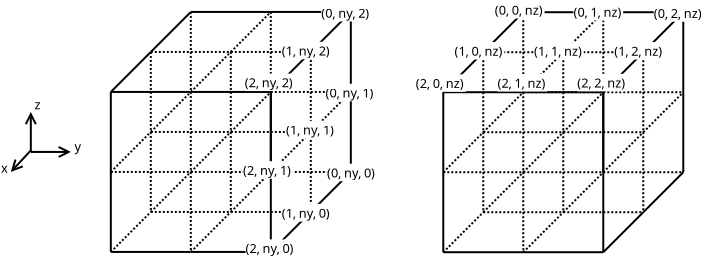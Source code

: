 <?xml version="1.0" encoding="UTF-8"?>
<dia:diagram xmlns:dia="http://www.lysator.liu.se/~alla/dia/">
  <dia:layer name="Sfondo" visible="true" active="true">
    <dia:object type="Standard - Line" version="0" id="O0">
      <dia:attribute name="obj_pos">
        <dia:point val="-15,24"/>
      </dia:attribute>
      <dia:attribute name="obj_bb">
        <dia:rectangle val="-15.05,23.95;-10.95,24.05"/>
      </dia:attribute>
      <dia:attribute name="conn_endpoints">
        <dia:point val="-15,24"/>
        <dia:point val="-11,24"/>
      </dia:attribute>
      <dia:attribute name="numcp">
        <dia:int val="1"/>
      </dia:attribute>
    </dia:object>
    <dia:object type="Standard - Line" version="0" id="O1">
      <dia:attribute name="obj_pos">
        <dia:point val="-15,20"/>
      </dia:attribute>
      <dia:attribute name="obj_bb">
        <dia:rectangle val="-15.05,19.95;-10.95,20.05"/>
      </dia:attribute>
      <dia:attribute name="conn_endpoints">
        <dia:point val="-15,20"/>
        <dia:point val="-11,20"/>
      </dia:attribute>
      <dia:attribute name="numcp">
        <dia:int val="1"/>
      </dia:attribute>
      <dia:attribute name="line_style">
        <dia:enum val="4"/>
      </dia:attribute>
    </dia:object>
    <dia:object type="Standard - Line" version="0" id="O2">
      <dia:attribute name="obj_pos">
        <dia:point val="-11,24"/>
      </dia:attribute>
      <dia:attribute name="obj_bb">
        <dia:rectangle val="-11.071,21.929;-8.929,24.071"/>
      </dia:attribute>
      <dia:attribute name="conn_endpoints">
        <dia:point val="-11,24"/>
        <dia:point val="-9,22"/>
      </dia:attribute>
      <dia:attribute name="numcp">
        <dia:int val="1"/>
      </dia:attribute>
      <dia:attribute name="line_style">
        <dia:enum val="4"/>
      </dia:attribute>
    </dia:object>
    <dia:object type="Standard - Line" version="0" id="O3">
      <dia:attribute name="obj_pos">
        <dia:point val="-11,20"/>
      </dia:attribute>
      <dia:attribute name="obj_bb">
        <dia:rectangle val="-11.071,17.929;-8.929,20.071"/>
      </dia:attribute>
      <dia:attribute name="conn_endpoints">
        <dia:point val="-11,20"/>
        <dia:point val="-9,18"/>
      </dia:attribute>
      <dia:attribute name="numcp">
        <dia:int val="1"/>
      </dia:attribute>
      <dia:attribute name="line_style">
        <dia:enum val="4"/>
      </dia:attribute>
    </dia:object>
    <dia:object type="Standard - Line" version="0" id="O4">
      <dia:attribute name="obj_pos">
        <dia:point val="-15,20"/>
      </dia:attribute>
      <dia:attribute name="obj_bb">
        <dia:rectangle val="-15.05,19.95;-14.95,24.05"/>
      </dia:attribute>
      <dia:attribute name="conn_endpoints">
        <dia:point val="-15,20"/>
        <dia:point val="-15,24"/>
      </dia:attribute>
      <dia:attribute name="numcp">
        <dia:int val="1"/>
      </dia:attribute>
    </dia:object>
    <dia:object type="Standard - Line" version="0" id="O5">
      <dia:attribute name="obj_pos">
        <dia:point val="-9,18"/>
      </dia:attribute>
      <dia:attribute name="obj_bb">
        <dia:rectangle val="-9.05,17.95;-8.95,22.05"/>
      </dia:attribute>
      <dia:attribute name="conn_endpoints">
        <dia:point val="-9,18"/>
        <dia:point val="-9,22"/>
      </dia:attribute>
      <dia:attribute name="numcp">
        <dia:int val="1"/>
      </dia:attribute>
      <dia:attribute name="line_style">
        <dia:enum val="4"/>
      </dia:attribute>
    </dia:object>
    <dia:object type="Standard - Line" version="0" id="O6">
      <dia:attribute name="obj_pos">
        <dia:point val="-15,20"/>
      </dia:attribute>
      <dia:attribute name="obj_bb">
        <dia:rectangle val="-15.071,17.929;-12.929,20.071"/>
      </dia:attribute>
      <dia:attribute name="conn_endpoints">
        <dia:point val="-15,20"/>
        <dia:point val="-13,18"/>
      </dia:attribute>
      <dia:attribute name="numcp">
        <dia:int val="1"/>
      </dia:attribute>
      <dia:attribute name="line_style">
        <dia:enum val="4"/>
      </dia:attribute>
    </dia:object>
    <dia:object type="Standard - Line" version="0" id="O7">
      <dia:attribute name="obj_pos">
        <dia:point val="-13,18"/>
      </dia:attribute>
      <dia:attribute name="obj_bb">
        <dia:rectangle val="-13.05,17.95;-8.95,18.05"/>
      </dia:attribute>
      <dia:attribute name="conn_endpoints">
        <dia:point val="-13,18"/>
        <dia:point val="-9,18"/>
      </dia:attribute>
      <dia:attribute name="numcp">
        <dia:int val="1"/>
      </dia:attribute>
      <dia:attribute name="line_style">
        <dia:enum val="4"/>
      </dia:attribute>
    </dia:object>
    <dia:object type="Standard - Line" version="0" id="O8">
      <dia:attribute name="obj_pos">
        <dia:point val="-11,20"/>
      </dia:attribute>
      <dia:attribute name="obj_bb">
        <dia:rectangle val="-11.05,19.95;-10.95,24.05"/>
      </dia:attribute>
      <dia:attribute name="conn_endpoints">
        <dia:point val="-11,20"/>
        <dia:point val="-11,24"/>
      </dia:attribute>
      <dia:attribute name="numcp">
        <dia:int val="1"/>
      </dia:attribute>
      <dia:attribute name="line_style">
        <dia:enum val="4"/>
      </dia:attribute>
    </dia:object>
    <dia:object type="Standard - Line" version="0" id="O9">
      <dia:attribute name="obj_pos">
        <dia:point val="-15,16"/>
      </dia:attribute>
      <dia:attribute name="obj_bb">
        <dia:rectangle val="-15.05,15.95;-10.95,16.05"/>
      </dia:attribute>
      <dia:attribute name="conn_endpoints">
        <dia:point val="-15,16"/>
        <dia:point val="-11,16"/>
      </dia:attribute>
      <dia:attribute name="numcp">
        <dia:int val="1"/>
      </dia:attribute>
    </dia:object>
    <dia:object type="Standard - Line" version="0" id="O10">
      <dia:attribute name="obj_pos">
        <dia:point val="-11,16"/>
      </dia:attribute>
      <dia:attribute name="obj_bb">
        <dia:rectangle val="-11.071,13.929;-8.929,16.071"/>
      </dia:attribute>
      <dia:attribute name="conn_endpoints">
        <dia:point val="-11,16"/>
        <dia:point val="-9,14"/>
      </dia:attribute>
      <dia:attribute name="numcp">
        <dia:int val="1"/>
      </dia:attribute>
      <dia:attribute name="line_style">
        <dia:enum val="4"/>
      </dia:attribute>
    </dia:object>
    <dia:object type="Standard - Line" version="0" id="O11">
      <dia:attribute name="obj_pos">
        <dia:point val="-15,16"/>
      </dia:attribute>
      <dia:attribute name="obj_bb">
        <dia:rectangle val="-15.05,15.95;-14.95,20.05"/>
      </dia:attribute>
      <dia:attribute name="conn_endpoints">
        <dia:point val="-15,16"/>
        <dia:point val="-15,20"/>
      </dia:attribute>
      <dia:attribute name="numcp">
        <dia:int val="1"/>
      </dia:attribute>
    </dia:object>
    <dia:object type="Standard - Line" version="0" id="O12">
      <dia:attribute name="obj_pos">
        <dia:point val="-9,14"/>
      </dia:attribute>
      <dia:attribute name="obj_bb">
        <dia:rectangle val="-9.05,13.95;-8.95,18.05"/>
      </dia:attribute>
      <dia:attribute name="conn_endpoints">
        <dia:point val="-9,14"/>
        <dia:point val="-9,18"/>
      </dia:attribute>
      <dia:attribute name="numcp">
        <dia:int val="1"/>
      </dia:attribute>
      <dia:attribute name="line_style">
        <dia:enum val="4"/>
      </dia:attribute>
    </dia:object>
    <dia:object type="Standard - Line" version="0" id="O13">
      <dia:attribute name="obj_pos">
        <dia:point val="-15,16"/>
      </dia:attribute>
      <dia:attribute name="obj_bb">
        <dia:rectangle val="-15.071,13.929;-12.929,16.071"/>
      </dia:attribute>
      <dia:attribute name="conn_endpoints">
        <dia:point val="-15,16"/>
        <dia:point val="-13,14"/>
      </dia:attribute>
      <dia:attribute name="numcp">
        <dia:int val="1"/>
      </dia:attribute>
    </dia:object>
    <dia:object type="Standard - Line" version="0" id="O14">
      <dia:attribute name="obj_pos">
        <dia:point val="-13,14"/>
      </dia:attribute>
      <dia:attribute name="obj_bb">
        <dia:rectangle val="-13.05,13.95;-8.95,14.05"/>
      </dia:attribute>
      <dia:attribute name="conn_endpoints">
        <dia:point val="-13,14"/>
        <dia:point val="-9,14"/>
      </dia:attribute>
      <dia:attribute name="numcp">
        <dia:int val="1"/>
      </dia:attribute>
      <dia:attribute name="line_style">
        <dia:enum val="4"/>
      </dia:attribute>
    </dia:object>
    <dia:object type="Standard - Line" version="0" id="O15">
      <dia:attribute name="obj_pos">
        <dia:point val="-11,16"/>
      </dia:attribute>
      <dia:attribute name="obj_bb">
        <dia:rectangle val="-11.05,15.95;-10.95,20.05"/>
      </dia:attribute>
      <dia:attribute name="conn_endpoints">
        <dia:point val="-11,16"/>
        <dia:point val="-11,20"/>
      </dia:attribute>
      <dia:attribute name="numcp">
        <dia:int val="1"/>
      </dia:attribute>
      <dia:attribute name="line_style">
        <dia:enum val="4"/>
      </dia:attribute>
    </dia:object>
    <dia:object type="Standard - Line" version="0" id="O16">
      <dia:attribute name="obj_pos">
        <dia:point val="-11,20"/>
      </dia:attribute>
      <dia:attribute name="obj_bb">
        <dia:rectangle val="-11.05,19.95;-6.95,20.05"/>
      </dia:attribute>
      <dia:attribute name="conn_endpoints">
        <dia:point val="-11,20"/>
        <dia:point val="-7,20"/>
      </dia:attribute>
      <dia:attribute name="numcp">
        <dia:int val="1"/>
      </dia:attribute>
      <dia:attribute name="line_style">
        <dia:enum val="4"/>
      </dia:attribute>
    </dia:object>
    <dia:object type="Standard - Line" version="0" id="O17">
      <dia:attribute name="obj_pos">
        <dia:point val="-11,16"/>
      </dia:attribute>
      <dia:attribute name="obj_bb">
        <dia:rectangle val="-11.05,15.95;-6.95,16.05"/>
      </dia:attribute>
      <dia:attribute name="conn_endpoints">
        <dia:point val="-11,16"/>
        <dia:point val="-7,16"/>
      </dia:attribute>
      <dia:attribute name="numcp">
        <dia:int val="1"/>
      </dia:attribute>
    </dia:object>
    <dia:object type="Standard - Line" version="0" id="O18">
      <dia:attribute name="obj_pos">
        <dia:point val="-7,20"/>
      </dia:attribute>
      <dia:attribute name="obj_bb">
        <dia:rectangle val="-7.071,17.929;-4.929,20.071"/>
      </dia:attribute>
      <dia:attribute name="conn_endpoints">
        <dia:point val="-7,20"/>
        <dia:point val="-5,18"/>
      </dia:attribute>
      <dia:attribute name="numcp">
        <dia:int val="1"/>
      </dia:attribute>
      <dia:attribute name="line_style">
        <dia:enum val="4"/>
      </dia:attribute>
    </dia:object>
    <dia:object type="Standard - Line" version="0" id="O19">
      <dia:attribute name="obj_pos">
        <dia:point val="-7,16"/>
      </dia:attribute>
      <dia:attribute name="obj_bb">
        <dia:rectangle val="-7.071,13.929;-4.929,16.071"/>
      </dia:attribute>
      <dia:attribute name="conn_endpoints">
        <dia:point val="-7,16"/>
        <dia:point val="-5,14"/>
      </dia:attribute>
      <dia:attribute name="numcp">
        <dia:int val="1"/>
      </dia:attribute>
    </dia:object>
    <dia:object type="Standard - Line" version="0" id="O20">
      <dia:attribute name="obj_pos">
        <dia:point val="-5,14"/>
      </dia:attribute>
      <dia:attribute name="obj_bb">
        <dia:rectangle val="-5.05,13.95;-4.95,18.05"/>
      </dia:attribute>
      <dia:attribute name="conn_endpoints">
        <dia:point val="-5,14"/>
        <dia:point val="-5,18"/>
      </dia:attribute>
      <dia:attribute name="numcp">
        <dia:int val="1"/>
      </dia:attribute>
      <dia:attribute name="line_style">
        <dia:enum val="4"/>
      </dia:attribute>
    </dia:object>
    <dia:object type="Standard - Line" version="0" id="O21">
      <dia:attribute name="obj_pos">
        <dia:point val="-9,14"/>
      </dia:attribute>
      <dia:attribute name="obj_bb">
        <dia:rectangle val="-9.05,13.95;-4.95,14.05"/>
      </dia:attribute>
      <dia:attribute name="conn_endpoints">
        <dia:point val="-9,14"/>
        <dia:point val="-5,14"/>
      </dia:attribute>
      <dia:attribute name="numcp">
        <dia:int val="1"/>
      </dia:attribute>
      <dia:attribute name="line_style">
        <dia:enum val="4"/>
      </dia:attribute>
    </dia:object>
    <dia:object type="Standard - Line" version="0" id="O22">
      <dia:attribute name="obj_pos">
        <dia:point val="-7,16"/>
      </dia:attribute>
      <dia:attribute name="obj_bb">
        <dia:rectangle val="-7.05,15.95;-6.95,20.05"/>
      </dia:attribute>
      <dia:attribute name="conn_endpoints">
        <dia:point val="-7,16"/>
        <dia:point val="-7,20"/>
      </dia:attribute>
      <dia:attribute name="numcp">
        <dia:int val="1"/>
      </dia:attribute>
    </dia:object>
    <dia:object type="Standard - Line" version="0" id="O23">
      <dia:attribute name="obj_pos">
        <dia:point val="-11,24"/>
      </dia:attribute>
      <dia:attribute name="obj_bb">
        <dia:rectangle val="-11.05,23.95;-6.95,24.05"/>
      </dia:attribute>
      <dia:attribute name="conn_endpoints">
        <dia:point val="-11,24"/>
        <dia:point val="-7,24"/>
      </dia:attribute>
      <dia:attribute name="numcp">
        <dia:int val="1"/>
      </dia:attribute>
    </dia:object>
    <dia:object type="Standard - Line" version="0" id="O24">
      <dia:attribute name="obj_pos">
        <dia:point val="-7,24"/>
      </dia:attribute>
      <dia:attribute name="obj_bb">
        <dia:rectangle val="-7.071,21.929;-4.929,24.071"/>
      </dia:attribute>
      <dia:attribute name="conn_endpoints">
        <dia:point val="-7,24"/>
        <dia:point val="-5,22"/>
      </dia:attribute>
      <dia:attribute name="numcp">
        <dia:int val="1"/>
      </dia:attribute>
    </dia:object>
    <dia:object type="Standard - Line" version="0" id="O25">
      <dia:attribute name="obj_pos">
        <dia:point val="-5,18"/>
      </dia:attribute>
      <dia:attribute name="obj_bb">
        <dia:rectangle val="-5.05,17.95;-4.95,22.05"/>
      </dia:attribute>
      <dia:attribute name="conn_endpoints">
        <dia:point val="-5,18"/>
        <dia:point val="-5,22"/>
      </dia:attribute>
      <dia:attribute name="numcp">
        <dia:int val="1"/>
      </dia:attribute>
      <dia:attribute name="line_style">
        <dia:enum val="4"/>
      </dia:attribute>
    </dia:object>
    <dia:object type="Standard - Line" version="0" id="O26">
      <dia:attribute name="obj_pos">
        <dia:point val="-9,18"/>
      </dia:attribute>
      <dia:attribute name="obj_bb">
        <dia:rectangle val="-9.05,17.95;-4.95,18.05"/>
      </dia:attribute>
      <dia:attribute name="conn_endpoints">
        <dia:point val="-9,18"/>
        <dia:point val="-5,18"/>
      </dia:attribute>
      <dia:attribute name="numcp">
        <dia:int val="1"/>
      </dia:attribute>
      <dia:attribute name="line_style">
        <dia:enum val="4"/>
      </dia:attribute>
    </dia:object>
    <dia:object type="Standard - Line" version="0" id="O27">
      <dia:attribute name="obj_pos">
        <dia:point val="-7,20"/>
      </dia:attribute>
      <dia:attribute name="obj_bb">
        <dia:rectangle val="-7.05,19.95;-6.95,24.05"/>
      </dia:attribute>
      <dia:attribute name="conn_endpoints">
        <dia:point val="-7,20"/>
        <dia:point val="-7,24"/>
      </dia:attribute>
      <dia:attribute name="numcp">
        <dia:int val="1"/>
      </dia:attribute>
    </dia:object>
    <dia:object type="Standard - Line" version="0" id="O28">
      <dia:attribute name="obj_pos">
        <dia:point val="-15,24"/>
      </dia:attribute>
      <dia:attribute name="obj_bb">
        <dia:rectangle val="-15.071,21.929;-12.929,24.071"/>
      </dia:attribute>
      <dia:attribute name="conn_endpoints">
        <dia:point val="-15,24"/>
        <dia:point val="-13,22"/>
      </dia:attribute>
      <dia:attribute name="numcp">
        <dia:int val="1"/>
      </dia:attribute>
      <dia:attribute name="line_style">
        <dia:enum val="4"/>
      </dia:attribute>
    </dia:object>
    <dia:object type="Standard - Line" version="0" id="O29">
      <dia:attribute name="obj_pos">
        <dia:point val="-13,22"/>
      </dia:attribute>
      <dia:attribute name="obj_bb">
        <dia:rectangle val="-13.05,21.95;-8.95,22.05"/>
      </dia:attribute>
      <dia:attribute name="conn_endpoints">
        <dia:point val="-13,22"/>
        <dia:point val="-9,22"/>
      </dia:attribute>
      <dia:attribute name="numcp">
        <dia:int val="1"/>
      </dia:attribute>
      <dia:attribute name="line_style">
        <dia:enum val="4"/>
      </dia:attribute>
    </dia:object>
    <dia:object type="Standard - Line" version="0" id="O30">
      <dia:attribute name="obj_pos">
        <dia:point val="-9,22"/>
      </dia:attribute>
      <dia:attribute name="obj_bb">
        <dia:rectangle val="-9.05,21.95;-4.95,22.05"/>
      </dia:attribute>
      <dia:attribute name="conn_endpoints">
        <dia:point val="-9,22"/>
        <dia:point val="-5,22"/>
      </dia:attribute>
      <dia:attribute name="numcp">
        <dia:int val="1"/>
      </dia:attribute>
      <dia:attribute name="line_style">
        <dia:enum val="4"/>
      </dia:attribute>
    </dia:object>
    <dia:object type="Standard - Line" version="0" id="O31">
      <dia:attribute name="obj_pos">
        <dia:point val="-9,22"/>
      </dia:attribute>
      <dia:attribute name="obj_bb">
        <dia:rectangle val="-9.071,19.929;-6.929,22.071"/>
      </dia:attribute>
      <dia:attribute name="conn_endpoints">
        <dia:point val="-9,22"/>
        <dia:point val="-7,20"/>
      </dia:attribute>
      <dia:attribute name="numcp">
        <dia:int val="1"/>
      </dia:attribute>
      <dia:attribute name="line_style">
        <dia:enum val="4"/>
      </dia:attribute>
    </dia:object>
    <dia:object type="Standard - Line" version="0" id="O32">
      <dia:attribute name="obj_pos">
        <dia:point val="-9,18"/>
      </dia:attribute>
      <dia:attribute name="obj_bb">
        <dia:rectangle val="-9.071,15.929;-6.929,18.071"/>
      </dia:attribute>
      <dia:attribute name="conn_endpoints">
        <dia:point val="-9,18"/>
        <dia:point val="-7,16"/>
      </dia:attribute>
      <dia:attribute name="numcp">
        <dia:int val="1"/>
      </dia:attribute>
      <dia:attribute name="line_style">
        <dia:enum val="4"/>
      </dia:attribute>
    </dia:object>
    <dia:object type="Standard - Line" version="0" id="O33">
      <dia:attribute name="obj_pos">
        <dia:point val="-13,18"/>
      </dia:attribute>
      <dia:attribute name="obj_bb">
        <dia:rectangle val="-13.05,17.95;-12.95,22.05"/>
      </dia:attribute>
      <dia:attribute name="conn_endpoints">
        <dia:point val="-13,18"/>
        <dia:point val="-13,22"/>
      </dia:attribute>
      <dia:attribute name="numcp">
        <dia:int val="1"/>
      </dia:attribute>
      <dia:attribute name="line_style">
        <dia:enum val="4"/>
      </dia:attribute>
    </dia:object>
    <dia:object type="Standard - Line" version="0" id="O34">
      <dia:attribute name="obj_pos">
        <dia:point val="-7,16"/>
      </dia:attribute>
      <dia:attribute name="obj_bb">
        <dia:rectangle val="-7.05,15.95;-6.95,20.05"/>
      </dia:attribute>
      <dia:attribute name="conn_endpoints">
        <dia:point val="-7,16"/>
        <dia:point val="-7,20"/>
      </dia:attribute>
      <dia:attribute name="numcp">
        <dia:int val="1"/>
      </dia:attribute>
    </dia:object>
    <dia:object type="Standard - Line" version="0" id="O35">
      <dia:attribute name="obj_pos">
        <dia:point val="-13,18"/>
      </dia:attribute>
      <dia:attribute name="obj_bb">
        <dia:rectangle val="-13.071,15.929;-10.929,18.071"/>
      </dia:attribute>
      <dia:attribute name="conn_endpoints">
        <dia:point val="-13,18"/>
        <dia:point val="-11,16"/>
      </dia:attribute>
      <dia:attribute name="numcp">
        <dia:int val="1"/>
      </dia:attribute>
      <dia:attribute name="line_style">
        <dia:enum val="4"/>
      </dia:attribute>
    </dia:object>
    <dia:object type="Standard - Line" version="0" id="O36">
      <dia:attribute name="obj_pos">
        <dia:point val="-11,16"/>
      </dia:attribute>
      <dia:attribute name="obj_bb">
        <dia:rectangle val="-11.05,15.95;-6.95,16.05"/>
      </dia:attribute>
      <dia:attribute name="conn_endpoints">
        <dia:point val="-11,16"/>
        <dia:point val="-7,16"/>
      </dia:attribute>
      <dia:attribute name="numcp">
        <dia:int val="1"/>
      </dia:attribute>
      <dia:attribute name="line_style">
        <dia:enum val="4"/>
      </dia:attribute>
    </dia:object>
    <dia:object type="Standard - Line" version="0" id="O37">
      <dia:attribute name="obj_pos">
        <dia:point val="-9,14"/>
      </dia:attribute>
      <dia:attribute name="obj_bb">
        <dia:rectangle val="-9.071,11.929;-6.929,14.071"/>
      </dia:attribute>
      <dia:attribute name="conn_endpoints">
        <dia:point val="-9,14"/>
        <dia:point val="-7,12"/>
      </dia:attribute>
      <dia:attribute name="numcp">
        <dia:int val="1"/>
      </dia:attribute>
      <dia:attribute name="line_style">
        <dia:enum val="4"/>
      </dia:attribute>
    </dia:object>
    <dia:object type="Standard - Line" version="0" id="O38">
      <dia:attribute name="obj_pos">
        <dia:point val="-13,14"/>
      </dia:attribute>
      <dia:attribute name="obj_bb">
        <dia:rectangle val="-13.05,13.95;-12.95,18.05"/>
      </dia:attribute>
      <dia:attribute name="conn_endpoints">
        <dia:point val="-13,14"/>
        <dia:point val="-13,18"/>
      </dia:attribute>
      <dia:attribute name="numcp">
        <dia:int val="1"/>
      </dia:attribute>
      <dia:attribute name="line_style">
        <dia:enum val="4"/>
      </dia:attribute>
    </dia:object>
    <dia:object type="Standard - Line" version="0" id="O39">
      <dia:attribute name="obj_pos">
        <dia:point val="-7,12"/>
      </dia:attribute>
      <dia:attribute name="obj_bb">
        <dia:rectangle val="-7.05,11.95;-6.95,16.05"/>
      </dia:attribute>
      <dia:attribute name="conn_endpoints">
        <dia:point val="-7,12"/>
        <dia:point val="-7,16"/>
      </dia:attribute>
      <dia:attribute name="numcp">
        <dia:int val="1"/>
      </dia:attribute>
      <dia:attribute name="line_style">
        <dia:enum val="4"/>
      </dia:attribute>
    </dia:object>
    <dia:object type="Standard - Line" version="0" id="O40">
      <dia:attribute name="obj_pos">
        <dia:point val="-13,14"/>
      </dia:attribute>
      <dia:attribute name="obj_bb">
        <dia:rectangle val="-13.071,11.929;-10.929,14.071"/>
      </dia:attribute>
      <dia:attribute name="conn_endpoints">
        <dia:point val="-13,14"/>
        <dia:point val="-11,12"/>
      </dia:attribute>
      <dia:attribute name="numcp">
        <dia:int val="1"/>
      </dia:attribute>
    </dia:object>
    <dia:object type="Standard - Line" version="0" id="O41">
      <dia:attribute name="obj_pos">
        <dia:point val="-11,12"/>
      </dia:attribute>
      <dia:attribute name="obj_bb">
        <dia:rectangle val="-11.05,11.95;-6.95,12.05"/>
      </dia:attribute>
      <dia:attribute name="conn_endpoints">
        <dia:point val="-11,12"/>
        <dia:point val="-7,12"/>
      </dia:attribute>
      <dia:attribute name="numcp">
        <dia:int val="1"/>
      </dia:attribute>
    </dia:object>
    <dia:object type="Standard - Line" version="0" id="O42">
      <dia:attribute name="obj_pos">
        <dia:point val="-5,18"/>
      </dia:attribute>
      <dia:attribute name="obj_bb">
        <dia:rectangle val="-5.071,15.929;-2.929,18.071"/>
      </dia:attribute>
      <dia:attribute name="conn_endpoints">
        <dia:point val="-5,18"/>
        <dia:point val="-3,16"/>
      </dia:attribute>
      <dia:attribute name="numcp">
        <dia:int val="1"/>
      </dia:attribute>
      <dia:attribute name="line_style">
        <dia:enum val="4"/>
      </dia:attribute>
    </dia:object>
    <dia:object type="Standard - Line" version="0" id="O43">
      <dia:attribute name="obj_pos">
        <dia:point val="-5,14"/>
      </dia:attribute>
      <dia:attribute name="obj_bb">
        <dia:rectangle val="-5.071,11.929;-2.929,14.071"/>
      </dia:attribute>
      <dia:attribute name="conn_endpoints">
        <dia:point val="-5,14"/>
        <dia:point val="-3,12"/>
      </dia:attribute>
      <dia:attribute name="numcp">
        <dia:int val="1"/>
      </dia:attribute>
    </dia:object>
    <dia:object type="Standard - Line" version="0" id="O44">
      <dia:attribute name="obj_pos">
        <dia:point val="-3,12"/>
      </dia:attribute>
      <dia:attribute name="obj_bb">
        <dia:rectangle val="-3.05,11.95;-2.95,16.05"/>
      </dia:attribute>
      <dia:attribute name="conn_endpoints">
        <dia:point val="-3,12"/>
        <dia:point val="-3,16"/>
      </dia:attribute>
      <dia:attribute name="numcp">
        <dia:int val="1"/>
      </dia:attribute>
    </dia:object>
    <dia:object type="Standard - Line" version="0" id="O45">
      <dia:attribute name="obj_pos">
        <dia:point val="-7,12"/>
      </dia:attribute>
      <dia:attribute name="obj_bb">
        <dia:rectangle val="-7.05,11.95;-2.95,12.05"/>
      </dia:attribute>
      <dia:attribute name="conn_endpoints">
        <dia:point val="-7,12"/>
        <dia:point val="-3,12"/>
      </dia:attribute>
      <dia:attribute name="numcp">
        <dia:int val="1"/>
      </dia:attribute>
    </dia:object>
    <dia:object type="Standard - Line" version="0" id="O46">
      <dia:attribute name="obj_pos">
        <dia:point val="-5,22"/>
      </dia:attribute>
      <dia:attribute name="obj_bb">
        <dia:rectangle val="-5.071,19.929;-2.929,22.071"/>
      </dia:attribute>
      <dia:attribute name="conn_endpoints">
        <dia:point val="-5,22"/>
        <dia:point val="-3,20"/>
      </dia:attribute>
      <dia:attribute name="numcp">
        <dia:int val="1"/>
      </dia:attribute>
    </dia:object>
    <dia:object type="Standard - Line" version="0" id="O47">
      <dia:attribute name="obj_pos">
        <dia:point val="-3,16"/>
      </dia:attribute>
      <dia:attribute name="obj_bb">
        <dia:rectangle val="-3.05,15.95;-2.95,20.05"/>
      </dia:attribute>
      <dia:attribute name="conn_endpoints">
        <dia:point val="-3,16"/>
        <dia:point val="-3,20"/>
      </dia:attribute>
      <dia:attribute name="numcp">
        <dia:int val="1"/>
      </dia:attribute>
    </dia:object>
    <dia:object type="Standard - Line" version="0" id="O48">
      <dia:attribute name="obj_pos">
        <dia:point val="-7,16"/>
      </dia:attribute>
      <dia:attribute name="obj_bb">
        <dia:rectangle val="-7.05,15.95;-2.95,16.05"/>
      </dia:attribute>
      <dia:attribute name="conn_endpoints">
        <dia:point val="-7,16"/>
        <dia:point val="-3,16"/>
      </dia:attribute>
      <dia:attribute name="numcp">
        <dia:int val="1"/>
      </dia:attribute>
      <dia:attribute name="line_style">
        <dia:enum val="4"/>
      </dia:attribute>
    </dia:object>
    <dia:object type="Standard - Line" version="0" id="O49">
      <dia:attribute name="obj_pos">
        <dia:point val="-13,22"/>
      </dia:attribute>
      <dia:attribute name="obj_bb">
        <dia:rectangle val="-13.071,19.929;-10.929,22.071"/>
      </dia:attribute>
      <dia:attribute name="conn_endpoints">
        <dia:point val="-13,22"/>
        <dia:point val="-11,20"/>
      </dia:attribute>
      <dia:attribute name="numcp">
        <dia:int val="1"/>
      </dia:attribute>
      <dia:attribute name="line_style">
        <dia:enum val="4"/>
      </dia:attribute>
    </dia:object>
    <dia:object type="Standard - Line" version="0" id="O50">
      <dia:attribute name="obj_pos">
        <dia:point val="-7,20"/>
      </dia:attribute>
      <dia:attribute name="obj_bb">
        <dia:rectangle val="-7.05,19.95;-2.95,20.05"/>
      </dia:attribute>
      <dia:attribute name="conn_endpoints">
        <dia:point val="-7,20"/>
        <dia:point val="-3,20"/>
      </dia:attribute>
      <dia:attribute name="numcp">
        <dia:int val="1"/>
      </dia:attribute>
      <dia:attribute name="line_style">
        <dia:enum val="4"/>
      </dia:attribute>
    </dia:object>
    <dia:object type="Standard - Line" version="0" id="O51">
      <dia:attribute name="obj_pos">
        <dia:point val="-11,12"/>
      </dia:attribute>
      <dia:attribute name="obj_bb">
        <dia:rectangle val="-11.05,11.95;-10.95,16.05"/>
      </dia:attribute>
      <dia:attribute name="conn_endpoints">
        <dia:point val="-11,12"/>
        <dia:point val="-11,16"/>
      </dia:attribute>
      <dia:attribute name="numcp">
        <dia:int val="1"/>
      </dia:attribute>
      <dia:attribute name="line_style">
        <dia:enum val="4"/>
      </dia:attribute>
    </dia:object>
    <dia:object type="Standard - Text" version="1" id="O52">
      <dia:attribute name="obj_pos">
        <dia:point val="-8.298,15.766"/>
      </dia:attribute>
      <dia:attribute name="obj_bb">
        <dia:rectangle val="-8.298,15.152;-5.369,15.956"/>
      </dia:attribute>
      <dia:attribute name="text">
        <dia:composite type="text">
          <dia:attribute name="string">
            <dia:string>#(2, ny, 2)#</dia:string>
          </dia:attribute>
          <dia:attribute name="font">
            <dia:font family="sans" style="0" name="Helvetica"/>
          </dia:attribute>
          <dia:attribute name="height">
            <dia:real val="0.8"/>
          </dia:attribute>
          <dia:attribute name="pos">
            <dia:point val="-8.298,15.766"/>
          </dia:attribute>
          <dia:attribute name="color">
            <dia:color val="#000000"/>
          </dia:attribute>
          <dia:attribute name="alignment">
            <dia:enum val="0"/>
          </dia:attribute>
        </dia:composite>
      </dia:attribute>
      <dia:attribute name="valign">
        <dia:enum val="3"/>
      </dia:attribute>
      <dia:attribute name="fill_color">
        <dia:color val="#ffffff"/>
      </dia:attribute>
      <dia:attribute name="show_background">
        <dia:boolean val="true"/>
      </dia:attribute>
    </dia:object>
    <dia:object type="Standard - Text" version="1" id="O53">
      <dia:attribute name="obj_pos">
        <dia:point val="-6.456,14.177"/>
      </dia:attribute>
      <dia:attribute name="obj_bb">
        <dia:rectangle val="-6.456,13.563;-3.528,14.367"/>
      </dia:attribute>
      <dia:attribute name="text">
        <dia:composite type="text">
          <dia:attribute name="string">
            <dia:string>#(1, ny, 2)#</dia:string>
          </dia:attribute>
          <dia:attribute name="font">
            <dia:font family="sans" style="0" name="Helvetica"/>
          </dia:attribute>
          <dia:attribute name="height">
            <dia:real val="0.8"/>
          </dia:attribute>
          <dia:attribute name="pos">
            <dia:point val="-6.456,14.177"/>
          </dia:attribute>
          <dia:attribute name="color">
            <dia:color val="#000000"/>
          </dia:attribute>
          <dia:attribute name="alignment">
            <dia:enum val="0"/>
          </dia:attribute>
        </dia:composite>
      </dia:attribute>
      <dia:attribute name="valign">
        <dia:enum val="3"/>
      </dia:attribute>
      <dia:attribute name="fill_color">
        <dia:color val="#ffffff"/>
      </dia:attribute>
      <dia:attribute name="show_background">
        <dia:boolean val="true"/>
      </dia:attribute>
    </dia:object>
    <dia:object type="Standard - Text" version="1" id="O54">
      <dia:attribute name="obj_pos">
        <dia:point val="-4.48,12.285"/>
      </dia:attribute>
      <dia:attribute name="obj_bb">
        <dia:rectangle val="-4.48,11.671;-1.552,12.475"/>
      </dia:attribute>
      <dia:attribute name="text">
        <dia:composite type="text">
          <dia:attribute name="string">
            <dia:string>#(0, ny, 2)#</dia:string>
          </dia:attribute>
          <dia:attribute name="font">
            <dia:font family="sans" style="0" name="Helvetica"/>
          </dia:attribute>
          <dia:attribute name="height">
            <dia:real val="0.8"/>
          </dia:attribute>
          <dia:attribute name="pos">
            <dia:point val="-4.48,12.285"/>
          </dia:attribute>
          <dia:attribute name="color">
            <dia:color val="#000000"/>
          </dia:attribute>
          <dia:attribute name="alignment">
            <dia:enum val="0"/>
          </dia:attribute>
        </dia:composite>
      </dia:attribute>
      <dia:attribute name="valign">
        <dia:enum val="3"/>
      </dia:attribute>
      <dia:attribute name="fill_color">
        <dia:color val="#ffffff"/>
      </dia:attribute>
      <dia:attribute name="show_background">
        <dia:boolean val="true"/>
      </dia:attribute>
    </dia:object>
    <dia:object type="Standard - Text" version="1" id="O55">
      <dia:attribute name="obj_pos">
        <dia:point val="-8.39,20.147"/>
      </dia:attribute>
      <dia:attribute name="obj_bb">
        <dia:rectangle val="-8.39,19.534;-5.462,20.337"/>
      </dia:attribute>
      <dia:attribute name="text">
        <dia:composite type="text">
          <dia:attribute name="string">
            <dia:string>#(2, ny, 1)#</dia:string>
          </dia:attribute>
          <dia:attribute name="font">
            <dia:font family="sans" style="0" name="Helvetica"/>
          </dia:attribute>
          <dia:attribute name="height">
            <dia:real val="0.8"/>
          </dia:attribute>
          <dia:attribute name="pos">
            <dia:point val="-8.39,20.147"/>
          </dia:attribute>
          <dia:attribute name="color">
            <dia:color val="#000000"/>
          </dia:attribute>
          <dia:attribute name="alignment">
            <dia:enum val="0"/>
          </dia:attribute>
        </dia:composite>
      </dia:attribute>
      <dia:attribute name="valign">
        <dia:enum val="3"/>
      </dia:attribute>
      <dia:attribute name="fill_color">
        <dia:color val="#ffffff"/>
      </dia:attribute>
      <dia:attribute name="show_background">
        <dia:boolean val="true"/>
      </dia:attribute>
    </dia:object>
    <dia:object type="Standard - Text" version="1" id="O56">
      <dia:attribute name="obj_pos">
        <dia:point val="-6.246,18.129"/>
      </dia:attribute>
      <dia:attribute name="obj_bb">
        <dia:rectangle val="-6.246,17.515;-3.317,18.319"/>
      </dia:attribute>
      <dia:attribute name="text">
        <dia:composite type="text">
          <dia:attribute name="string">
            <dia:string>#(1, ny, 1)#</dia:string>
          </dia:attribute>
          <dia:attribute name="font">
            <dia:font family="sans" style="0" name="Helvetica"/>
          </dia:attribute>
          <dia:attribute name="height">
            <dia:real val="0.8"/>
          </dia:attribute>
          <dia:attribute name="pos">
            <dia:point val="-6.246,18.129"/>
          </dia:attribute>
          <dia:attribute name="color">
            <dia:color val="#000000"/>
          </dia:attribute>
          <dia:attribute name="alignment">
            <dia:enum val="0"/>
          </dia:attribute>
        </dia:composite>
      </dia:attribute>
      <dia:attribute name="valign">
        <dia:enum val="3"/>
      </dia:attribute>
      <dia:attribute name="fill_color">
        <dia:color val="#ffffff"/>
      </dia:attribute>
      <dia:attribute name="show_background">
        <dia:boolean val="true"/>
      </dia:attribute>
    </dia:object>
    <dia:object type="Standard - Text" version="1" id="O57">
      <dia:attribute name="obj_pos">
        <dia:point val="-4.27,16.279"/>
      </dia:attribute>
      <dia:attribute name="obj_bb">
        <dia:rectangle val="-4.27,15.665;-1.341,16.469"/>
      </dia:attribute>
      <dia:attribute name="text">
        <dia:composite type="text">
          <dia:attribute name="string">
            <dia:string>#(0, ny, 1)#</dia:string>
          </dia:attribute>
          <dia:attribute name="font">
            <dia:font family="sans" style="0" name="Helvetica"/>
          </dia:attribute>
          <dia:attribute name="height">
            <dia:real val="0.8"/>
          </dia:attribute>
          <dia:attribute name="pos">
            <dia:point val="-4.27,16.279"/>
          </dia:attribute>
          <dia:attribute name="color">
            <dia:color val="#000000"/>
          </dia:attribute>
          <dia:attribute name="alignment">
            <dia:enum val="0"/>
          </dia:attribute>
        </dia:composite>
      </dia:attribute>
      <dia:attribute name="valign">
        <dia:enum val="3"/>
      </dia:attribute>
      <dia:attribute name="fill_color">
        <dia:color val="#ffffff"/>
      </dia:attribute>
      <dia:attribute name="show_background">
        <dia:boolean val="true"/>
      </dia:attribute>
    </dia:object>
    <dia:object type="Standard - Text" version="1" id="O58">
      <dia:attribute name="obj_pos">
        <dia:point val="-8.264,24.057"/>
      </dia:attribute>
      <dia:attribute name="obj_bb">
        <dia:rectangle val="-8.264,23.444;-5.336,24.247"/>
      </dia:attribute>
      <dia:attribute name="text">
        <dia:composite type="text">
          <dia:attribute name="string">
            <dia:string>#(2, ny, 0)#</dia:string>
          </dia:attribute>
          <dia:attribute name="font">
            <dia:font family="sans" style="0" name="Helvetica"/>
          </dia:attribute>
          <dia:attribute name="height">
            <dia:real val="0.8"/>
          </dia:attribute>
          <dia:attribute name="pos">
            <dia:point val="-8.264,24.057"/>
          </dia:attribute>
          <dia:attribute name="color">
            <dia:color val="#000000"/>
          </dia:attribute>
          <dia:attribute name="alignment">
            <dia:enum val="0"/>
          </dia:attribute>
        </dia:composite>
      </dia:attribute>
      <dia:attribute name="valign">
        <dia:enum val="3"/>
      </dia:attribute>
      <dia:attribute name="fill_color">
        <dia:color val="#ffffff"/>
      </dia:attribute>
      <dia:attribute name="show_background">
        <dia:boolean val="true"/>
      </dia:attribute>
    </dia:object>
    <dia:object type="Standard - Text" version="1" id="O59">
      <dia:attribute name="obj_pos">
        <dia:point val="-6.456,22.291"/>
      </dia:attribute>
      <dia:attribute name="obj_bb">
        <dia:rectangle val="-6.456,21.678;-3.528,22.481"/>
      </dia:attribute>
      <dia:attribute name="text">
        <dia:composite type="text">
          <dia:attribute name="string">
            <dia:string>#(1, ny, 0)#</dia:string>
          </dia:attribute>
          <dia:attribute name="font">
            <dia:font family="sans" style="0" name="Helvetica"/>
          </dia:attribute>
          <dia:attribute name="height">
            <dia:real val="0.8"/>
          </dia:attribute>
          <dia:attribute name="pos">
            <dia:point val="-6.456,22.291"/>
          </dia:attribute>
          <dia:attribute name="color">
            <dia:color val="#000000"/>
          </dia:attribute>
          <dia:attribute name="alignment">
            <dia:enum val="0"/>
          </dia:attribute>
        </dia:composite>
      </dia:attribute>
      <dia:attribute name="valign">
        <dia:enum val="3"/>
      </dia:attribute>
      <dia:attribute name="fill_color">
        <dia:color val="#ffffff"/>
      </dia:attribute>
      <dia:attribute name="show_background">
        <dia:boolean val="true"/>
      </dia:attribute>
    </dia:object>
    <dia:object type="Standard - Text" version="1" id="O60">
      <dia:attribute name="obj_pos">
        <dia:point val="-4.186,20.273"/>
      </dia:attribute>
      <dia:attribute name="obj_bb">
        <dia:rectangle val="-4.186,19.66;-1.257,20.463"/>
      </dia:attribute>
      <dia:attribute name="text">
        <dia:composite type="text">
          <dia:attribute name="string">
            <dia:string>#(0, ny, 0)#</dia:string>
          </dia:attribute>
          <dia:attribute name="font">
            <dia:font family="sans" style="0" name="Helvetica"/>
          </dia:attribute>
          <dia:attribute name="height">
            <dia:real val="0.8"/>
          </dia:attribute>
          <dia:attribute name="pos">
            <dia:point val="-4.186,20.273"/>
          </dia:attribute>
          <dia:attribute name="color">
            <dia:color val="#000000"/>
          </dia:attribute>
          <dia:attribute name="alignment">
            <dia:enum val="0"/>
          </dia:attribute>
        </dia:composite>
      </dia:attribute>
      <dia:attribute name="valign">
        <dia:enum val="3"/>
      </dia:attribute>
      <dia:attribute name="fill_color">
        <dia:color val="#ffffff"/>
      </dia:attribute>
      <dia:attribute name="show_background">
        <dia:boolean val="true"/>
      </dia:attribute>
    </dia:object>
    <dia:object type="Standard - Line" version="0" id="O61">
      <dia:attribute name="obj_pos">
        <dia:point val="1.623,24.014"/>
      </dia:attribute>
      <dia:attribute name="obj_bb">
        <dia:rectangle val="1.573,23.964;5.673,24.064"/>
      </dia:attribute>
      <dia:attribute name="conn_endpoints">
        <dia:point val="1.623,24.014"/>
        <dia:point val="5.623,24.014"/>
      </dia:attribute>
      <dia:attribute name="numcp">
        <dia:int val="1"/>
      </dia:attribute>
    </dia:object>
    <dia:object type="Standard - Line" version="0" id="O62">
      <dia:attribute name="obj_pos">
        <dia:point val="1.623,20.014"/>
      </dia:attribute>
      <dia:attribute name="obj_bb">
        <dia:rectangle val="1.573,19.964;5.673,20.064"/>
      </dia:attribute>
      <dia:attribute name="conn_endpoints">
        <dia:point val="1.623,20.014"/>
        <dia:point val="5.623,20.014"/>
      </dia:attribute>
      <dia:attribute name="numcp">
        <dia:int val="1"/>
      </dia:attribute>
      <dia:attribute name="line_style">
        <dia:enum val="4"/>
      </dia:attribute>
    </dia:object>
    <dia:object type="Standard - Line" version="0" id="O63">
      <dia:attribute name="obj_pos">
        <dia:point val="5.623,24.014"/>
      </dia:attribute>
      <dia:attribute name="obj_bb">
        <dia:rectangle val="5.552,21.944;7.694,24.085"/>
      </dia:attribute>
      <dia:attribute name="conn_endpoints">
        <dia:point val="5.623,24.014"/>
        <dia:point val="7.623,22.014"/>
      </dia:attribute>
      <dia:attribute name="numcp">
        <dia:int val="1"/>
      </dia:attribute>
      <dia:attribute name="line_style">
        <dia:enum val="4"/>
      </dia:attribute>
    </dia:object>
    <dia:object type="Standard - Line" version="0" id="O64">
      <dia:attribute name="obj_pos">
        <dia:point val="5.623,20.014"/>
      </dia:attribute>
      <dia:attribute name="obj_bb">
        <dia:rectangle val="5.552,17.944;7.694,20.085"/>
      </dia:attribute>
      <dia:attribute name="conn_endpoints">
        <dia:point val="5.623,20.014"/>
        <dia:point val="7.623,18.014"/>
      </dia:attribute>
      <dia:attribute name="numcp">
        <dia:int val="1"/>
      </dia:attribute>
      <dia:attribute name="line_style">
        <dia:enum val="4"/>
      </dia:attribute>
    </dia:object>
    <dia:object type="Standard - Line" version="0" id="O65">
      <dia:attribute name="obj_pos">
        <dia:point val="1.623,20.014"/>
      </dia:attribute>
      <dia:attribute name="obj_bb">
        <dia:rectangle val="1.573,19.964;1.673,24.064"/>
      </dia:attribute>
      <dia:attribute name="conn_endpoints">
        <dia:point val="1.623,20.014"/>
        <dia:point val="1.623,24.014"/>
      </dia:attribute>
      <dia:attribute name="numcp">
        <dia:int val="1"/>
      </dia:attribute>
    </dia:object>
    <dia:object type="Standard - Line" version="0" id="O66">
      <dia:attribute name="obj_pos">
        <dia:point val="7.623,18.014"/>
      </dia:attribute>
      <dia:attribute name="obj_bb">
        <dia:rectangle val="7.573,17.964;7.673,22.064"/>
      </dia:attribute>
      <dia:attribute name="conn_endpoints">
        <dia:point val="7.623,18.014"/>
        <dia:point val="7.623,22.014"/>
      </dia:attribute>
      <dia:attribute name="numcp">
        <dia:int val="1"/>
      </dia:attribute>
      <dia:attribute name="line_style">
        <dia:enum val="4"/>
      </dia:attribute>
    </dia:object>
    <dia:object type="Standard - Line" version="0" id="O67">
      <dia:attribute name="obj_pos">
        <dia:point val="1.623,20.014"/>
      </dia:attribute>
      <dia:attribute name="obj_bb">
        <dia:rectangle val="1.552,17.944;3.694,20.085"/>
      </dia:attribute>
      <dia:attribute name="conn_endpoints">
        <dia:point val="1.623,20.014"/>
        <dia:point val="3.623,18.014"/>
      </dia:attribute>
      <dia:attribute name="numcp">
        <dia:int val="1"/>
      </dia:attribute>
      <dia:attribute name="line_style">
        <dia:enum val="4"/>
      </dia:attribute>
    </dia:object>
    <dia:object type="Standard - Line" version="0" id="O68">
      <dia:attribute name="obj_pos">
        <dia:point val="3.623,18.014"/>
      </dia:attribute>
      <dia:attribute name="obj_bb">
        <dia:rectangle val="3.573,17.964;7.673,18.064"/>
      </dia:attribute>
      <dia:attribute name="conn_endpoints">
        <dia:point val="3.623,18.014"/>
        <dia:point val="7.623,18.014"/>
      </dia:attribute>
      <dia:attribute name="numcp">
        <dia:int val="1"/>
      </dia:attribute>
      <dia:attribute name="line_style">
        <dia:enum val="4"/>
      </dia:attribute>
    </dia:object>
    <dia:object type="Standard - Line" version="0" id="O69">
      <dia:attribute name="obj_pos">
        <dia:point val="5.623,20.014"/>
      </dia:attribute>
      <dia:attribute name="obj_bb">
        <dia:rectangle val="5.573,19.964;5.673,24.064"/>
      </dia:attribute>
      <dia:attribute name="conn_endpoints">
        <dia:point val="5.623,20.014"/>
        <dia:point val="5.623,24.014"/>
      </dia:attribute>
      <dia:attribute name="numcp">
        <dia:int val="1"/>
      </dia:attribute>
      <dia:attribute name="line_style">
        <dia:enum val="4"/>
      </dia:attribute>
    </dia:object>
    <dia:object type="Standard - Line" version="0" id="O70">
      <dia:attribute name="obj_pos">
        <dia:point val="1.623,16.014"/>
      </dia:attribute>
      <dia:attribute name="obj_bb">
        <dia:rectangle val="1.573,15.964;5.673,16.064"/>
      </dia:attribute>
      <dia:attribute name="conn_endpoints">
        <dia:point val="1.623,16.014"/>
        <dia:point val="5.623,16.014"/>
      </dia:attribute>
      <dia:attribute name="numcp">
        <dia:int val="1"/>
      </dia:attribute>
    </dia:object>
    <dia:object type="Standard - Line" version="0" id="O71">
      <dia:attribute name="obj_pos">
        <dia:point val="5.623,16.014"/>
      </dia:attribute>
      <dia:attribute name="obj_bb">
        <dia:rectangle val="5.552,13.944;7.694,16.085"/>
      </dia:attribute>
      <dia:attribute name="conn_endpoints">
        <dia:point val="5.623,16.014"/>
        <dia:point val="7.623,14.014"/>
      </dia:attribute>
      <dia:attribute name="numcp">
        <dia:int val="1"/>
      </dia:attribute>
      <dia:attribute name="line_style">
        <dia:enum val="4"/>
      </dia:attribute>
    </dia:object>
    <dia:object type="Standard - Line" version="0" id="O72">
      <dia:attribute name="obj_pos">
        <dia:point val="1.623,16.014"/>
      </dia:attribute>
      <dia:attribute name="obj_bb">
        <dia:rectangle val="1.573,15.964;1.673,20.064"/>
      </dia:attribute>
      <dia:attribute name="conn_endpoints">
        <dia:point val="1.623,16.014"/>
        <dia:point val="1.623,20.014"/>
      </dia:attribute>
      <dia:attribute name="numcp">
        <dia:int val="1"/>
      </dia:attribute>
    </dia:object>
    <dia:object type="Standard - Line" version="0" id="O73">
      <dia:attribute name="obj_pos">
        <dia:point val="7.623,14.014"/>
      </dia:attribute>
      <dia:attribute name="obj_bb">
        <dia:rectangle val="7.573,13.964;7.673,18.064"/>
      </dia:attribute>
      <dia:attribute name="conn_endpoints">
        <dia:point val="7.623,14.014"/>
        <dia:point val="7.623,18.014"/>
      </dia:attribute>
      <dia:attribute name="numcp">
        <dia:int val="1"/>
      </dia:attribute>
      <dia:attribute name="line_style">
        <dia:enum val="4"/>
      </dia:attribute>
    </dia:object>
    <dia:object type="Standard - Line" version="0" id="O74">
      <dia:attribute name="obj_pos">
        <dia:point val="1.623,16.014"/>
      </dia:attribute>
      <dia:attribute name="obj_bb">
        <dia:rectangle val="1.552,13.944;3.694,16.085"/>
      </dia:attribute>
      <dia:attribute name="conn_endpoints">
        <dia:point val="1.623,16.014"/>
        <dia:point val="3.623,14.014"/>
      </dia:attribute>
      <dia:attribute name="numcp">
        <dia:int val="1"/>
      </dia:attribute>
    </dia:object>
    <dia:object type="Standard - Line" version="0" id="O75">
      <dia:attribute name="obj_pos">
        <dia:point val="3.623,14.014"/>
      </dia:attribute>
      <dia:attribute name="obj_bb">
        <dia:rectangle val="3.573,13.964;7.673,14.064"/>
      </dia:attribute>
      <dia:attribute name="conn_endpoints">
        <dia:point val="3.623,14.014"/>
        <dia:point val="7.623,14.014"/>
      </dia:attribute>
      <dia:attribute name="numcp">
        <dia:int val="1"/>
      </dia:attribute>
      <dia:attribute name="line_style">
        <dia:enum val="4"/>
      </dia:attribute>
    </dia:object>
    <dia:object type="Standard - Line" version="0" id="O76">
      <dia:attribute name="obj_pos">
        <dia:point val="5.623,16.014"/>
      </dia:attribute>
      <dia:attribute name="obj_bb">
        <dia:rectangle val="5.573,15.964;5.673,20.064"/>
      </dia:attribute>
      <dia:attribute name="conn_endpoints">
        <dia:point val="5.623,16.014"/>
        <dia:point val="5.623,20.014"/>
      </dia:attribute>
      <dia:attribute name="numcp">
        <dia:int val="1"/>
      </dia:attribute>
      <dia:attribute name="line_style">
        <dia:enum val="4"/>
      </dia:attribute>
    </dia:object>
    <dia:object type="Standard - Line" version="0" id="O77">
      <dia:attribute name="obj_pos">
        <dia:point val="5.623,20.014"/>
      </dia:attribute>
      <dia:attribute name="obj_bb">
        <dia:rectangle val="5.573,19.964;9.673,20.064"/>
      </dia:attribute>
      <dia:attribute name="conn_endpoints">
        <dia:point val="5.623,20.014"/>
        <dia:point val="9.623,20.014"/>
      </dia:attribute>
      <dia:attribute name="numcp">
        <dia:int val="1"/>
      </dia:attribute>
      <dia:attribute name="line_style">
        <dia:enum val="4"/>
      </dia:attribute>
    </dia:object>
    <dia:object type="Standard - Line" version="0" id="O78">
      <dia:attribute name="obj_pos">
        <dia:point val="5.623,16.014"/>
      </dia:attribute>
      <dia:attribute name="obj_bb">
        <dia:rectangle val="5.573,15.964;9.673,16.064"/>
      </dia:attribute>
      <dia:attribute name="conn_endpoints">
        <dia:point val="5.623,16.014"/>
        <dia:point val="9.623,16.014"/>
      </dia:attribute>
      <dia:attribute name="numcp">
        <dia:int val="1"/>
      </dia:attribute>
    </dia:object>
    <dia:object type="Standard - Line" version="0" id="O79">
      <dia:attribute name="obj_pos">
        <dia:point val="9.623,20.014"/>
      </dia:attribute>
      <dia:attribute name="obj_bb">
        <dia:rectangle val="9.552,17.944;11.694,20.085"/>
      </dia:attribute>
      <dia:attribute name="conn_endpoints">
        <dia:point val="9.623,20.014"/>
        <dia:point val="11.623,18.014"/>
      </dia:attribute>
      <dia:attribute name="numcp">
        <dia:int val="1"/>
      </dia:attribute>
      <dia:attribute name="line_style">
        <dia:enum val="4"/>
      </dia:attribute>
    </dia:object>
    <dia:object type="Standard - Line" version="0" id="O80">
      <dia:attribute name="obj_pos">
        <dia:point val="9.623,16.014"/>
      </dia:attribute>
      <dia:attribute name="obj_bb">
        <dia:rectangle val="9.552,13.944;11.694,16.085"/>
      </dia:attribute>
      <dia:attribute name="conn_endpoints">
        <dia:point val="9.623,16.014"/>
        <dia:point val="11.623,14.014"/>
      </dia:attribute>
      <dia:attribute name="numcp">
        <dia:int val="1"/>
      </dia:attribute>
    </dia:object>
    <dia:object type="Standard - Line" version="0" id="O81">
      <dia:attribute name="obj_pos">
        <dia:point val="11.623,14.014"/>
      </dia:attribute>
      <dia:attribute name="obj_bb">
        <dia:rectangle val="11.573,13.964;11.673,18.064"/>
      </dia:attribute>
      <dia:attribute name="conn_endpoints">
        <dia:point val="11.623,14.014"/>
        <dia:point val="11.623,18.014"/>
      </dia:attribute>
      <dia:attribute name="numcp">
        <dia:int val="1"/>
      </dia:attribute>
      <dia:attribute name="line_style">
        <dia:enum val="4"/>
      </dia:attribute>
    </dia:object>
    <dia:object type="Standard - Line" version="0" id="O82">
      <dia:attribute name="obj_pos">
        <dia:point val="7.623,14.014"/>
      </dia:attribute>
      <dia:attribute name="obj_bb">
        <dia:rectangle val="7.573,13.964;11.673,14.064"/>
      </dia:attribute>
      <dia:attribute name="conn_endpoints">
        <dia:point val="7.623,14.014"/>
        <dia:point val="11.623,14.014"/>
      </dia:attribute>
      <dia:attribute name="numcp">
        <dia:int val="1"/>
      </dia:attribute>
      <dia:attribute name="line_style">
        <dia:enum val="4"/>
      </dia:attribute>
    </dia:object>
    <dia:object type="Standard - Line" version="0" id="O83">
      <dia:attribute name="obj_pos">
        <dia:point val="9.623,16.014"/>
      </dia:attribute>
      <dia:attribute name="obj_bb">
        <dia:rectangle val="9.573,15.964;9.673,20.064"/>
      </dia:attribute>
      <dia:attribute name="conn_endpoints">
        <dia:point val="9.623,16.014"/>
        <dia:point val="9.623,20.014"/>
      </dia:attribute>
      <dia:attribute name="numcp">
        <dia:int val="1"/>
      </dia:attribute>
    </dia:object>
    <dia:object type="Standard - Line" version="0" id="O84">
      <dia:attribute name="obj_pos">
        <dia:point val="5.623,24.014"/>
      </dia:attribute>
      <dia:attribute name="obj_bb">
        <dia:rectangle val="5.573,23.964;9.673,24.064"/>
      </dia:attribute>
      <dia:attribute name="conn_endpoints">
        <dia:point val="5.623,24.014"/>
        <dia:point val="9.623,24.014"/>
      </dia:attribute>
      <dia:attribute name="numcp">
        <dia:int val="1"/>
      </dia:attribute>
    </dia:object>
    <dia:object type="Standard - Line" version="0" id="O85">
      <dia:attribute name="obj_pos">
        <dia:point val="9.623,24.014"/>
      </dia:attribute>
      <dia:attribute name="obj_bb">
        <dia:rectangle val="9.552,21.944;11.694,24.085"/>
      </dia:attribute>
      <dia:attribute name="conn_endpoints">
        <dia:point val="9.623,24.014"/>
        <dia:point val="11.623,22.014"/>
      </dia:attribute>
      <dia:attribute name="numcp">
        <dia:int val="1"/>
      </dia:attribute>
    </dia:object>
    <dia:object type="Standard - Line" version="0" id="O86">
      <dia:attribute name="obj_pos">
        <dia:point val="11.623,18.014"/>
      </dia:attribute>
      <dia:attribute name="obj_bb">
        <dia:rectangle val="11.573,17.964;11.673,22.064"/>
      </dia:attribute>
      <dia:attribute name="conn_endpoints">
        <dia:point val="11.623,18.014"/>
        <dia:point val="11.623,22.014"/>
      </dia:attribute>
      <dia:attribute name="numcp">
        <dia:int val="1"/>
      </dia:attribute>
      <dia:attribute name="line_style">
        <dia:enum val="4"/>
      </dia:attribute>
    </dia:object>
    <dia:object type="Standard - Line" version="0" id="O87">
      <dia:attribute name="obj_pos">
        <dia:point val="7.623,18.014"/>
      </dia:attribute>
      <dia:attribute name="obj_bb">
        <dia:rectangle val="7.573,17.964;11.673,18.064"/>
      </dia:attribute>
      <dia:attribute name="conn_endpoints">
        <dia:point val="7.623,18.014"/>
        <dia:point val="11.623,18.014"/>
      </dia:attribute>
      <dia:attribute name="numcp">
        <dia:int val="1"/>
      </dia:attribute>
      <dia:attribute name="line_style">
        <dia:enum val="4"/>
      </dia:attribute>
    </dia:object>
    <dia:object type="Standard - Line" version="0" id="O88">
      <dia:attribute name="obj_pos">
        <dia:point val="9.623,20.014"/>
      </dia:attribute>
      <dia:attribute name="obj_bb">
        <dia:rectangle val="9.573,19.964;9.673,24.064"/>
      </dia:attribute>
      <dia:attribute name="conn_endpoints">
        <dia:point val="9.623,20.014"/>
        <dia:point val="9.623,24.014"/>
      </dia:attribute>
      <dia:attribute name="numcp">
        <dia:int val="1"/>
      </dia:attribute>
    </dia:object>
    <dia:object type="Standard - Line" version="0" id="O89">
      <dia:attribute name="obj_pos">
        <dia:point val="1.623,24.014"/>
      </dia:attribute>
      <dia:attribute name="obj_bb">
        <dia:rectangle val="1.552,21.944;3.694,24.085"/>
      </dia:attribute>
      <dia:attribute name="conn_endpoints">
        <dia:point val="1.623,24.014"/>
        <dia:point val="3.623,22.014"/>
      </dia:attribute>
      <dia:attribute name="numcp">
        <dia:int val="1"/>
      </dia:attribute>
      <dia:attribute name="line_style">
        <dia:enum val="4"/>
      </dia:attribute>
    </dia:object>
    <dia:object type="Standard - Line" version="0" id="O90">
      <dia:attribute name="obj_pos">
        <dia:point val="3.623,22.014"/>
      </dia:attribute>
      <dia:attribute name="obj_bb">
        <dia:rectangle val="3.573,21.964;7.673,22.064"/>
      </dia:attribute>
      <dia:attribute name="conn_endpoints">
        <dia:point val="3.623,22.014"/>
        <dia:point val="7.623,22.014"/>
      </dia:attribute>
      <dia:attribute name="numcp">
        <dia:int val="1"/>
      </dia:attribute>
      <dia:attribute name="line_style">
        <dia:enum val="4"/>
      </dia:attribute>
    </dia:object>
    <dia:object type="Standard - Line" version="0" id="O91">
      <dia:attribute name="obj_pos">
        <dia:point val="7.623,22.014"/>
      </dia:attribute>
      <dia:attribute name="obj_bb">
        <dia:rectangle val="7.573,21.964;11.673,22.064"/>
      </dia:attribute>
      <dia:attribute name="conn_endpoints">
        <dia:point val="7.623,22.014"/>
        <dia:point val="11.623,22.014"/>
      </dia:attribute>
      <dia:attribute name="numcp">
        <dia:int val="1"/>
      </dia:attribute>
      <dia:attribute name="line_style">
        <dia:enum val="4"/>
      </dia:attribute>
    </dia:object>
    <dia:object type="Standard - Line" version="0" id="O92">
      <dia:attribute name="obj_pos">
        <dia:point val="7.623,22.014"/>
      </dia:attribute>
      <dia:attribute name="obj_bb">
        <dia:rectangle val="7.552,19.944;9.694,22.085"/>
      </dia:attribute>
      <dia:attribute name="conn_endpoints">
        <dia:point val="7.623,22.014"/>
        <dia:point val="9.623,20.014"/>
      </dia:attribute>
      <dia:attribute name="numcp">
        <dia:int val="1"/>
      </dia:attribute>
      <dia:attribute name="line_style">
        <dia:enum val="4"/>
      </dia:attribute>
    </dia:object>
    <dia:object type="Standard - Line" version="0" id="O93">
      <dia:attribute name="obj_pos">
        <dia:point val="7.623,18.014"/>
      </dia:attribute>
      <dia:attribute name="obj_bb">
        <dia:rectangle val="7.552,15.944;9.694,18.085"/>
      </dia:attribute>
      <dia:attribute name="conn_endpoints">
        <dia:point val="7.623,18.014"/>
        <dia:point val="9.623,16.014"/>
      </dia:attribute>
      <dia:attribute name="numcp">
        <dia:int val="1"/>
      </dia:attribute>
      <dia:attribute name="line_style">
        <dia:enum val="4"/>
      </dia:attribute>
    </dia:object>
    <dia:object type="Standard - Line" version="0" id="O94">
      <dia:attribute name="obj_pos">
        <dia:point val="3.623,18.014"/>
      </dia:attribute>
      <dia:attribute name="obj_bb">
        <dia:rectangle val="3.573,17.964;3.673,22.064"/>
      </dia:attribute>
      <dia:attribute name="conn_endpoints">
        <dia:point val="3.623,18.014"/>
        <dia:point val="3.623,22.014"/>
      </dia:attribute>
      <dia:attribute name="numcp">
        <dia:int val="1"/>
      </dia:attribute>
      <dia:attribute name="line_style">
        <dia:enum val="4"/>
      </dia:attribute>
    </dia:object>
    <dia:object type="Standard - Line" version="0" id="O95">
      <dia:attribute name="obj_pos">
        <dia:point val="9.623,16.014"/>
      </dia:attribute>
      <dia:attribute name="obj_bb">
        <dia:rectangle val="9.573,15.964;9.673,20.064"/>
      </dia:attribute>
      <dia:attribute name="conn_endpoints">
        <dia:point val="9.623,16.014"/>
        <dia:point val="9.623,20.014"/>
      </dia:attribute>
      <dia:attribute name="numcp">
        <dia:int val="1"/>
      </dia:attribute>
    </dia:object>
    <dia:object type="Standard - Line" version="0" id="O96">
      <dia:attribute name="obj_pos">
        <dia:point val="3.623,18.014"/>
      </dia:attribute>
      <dia:attribute name="obj_bb">
        <dia:rectangle val="3.552,15.944;5.694,18.085"/>
      </dia:attribute>
      <dia:attribute name="conn_endpoints">
        <dia:point val="3.623,18.014"/>
        <dia:point val="5.623,16.014"/>
      </dia:attribute>
      <dia:attribute name="numcp">
        <dia:int val="1"/>
      </dia:attribute>
      <dia:attribute name="line_style">
        <dia:enum val="4"/>
      </dia:attribute>
    </dia:object>
    <dia:object type="Standard - Line" version="0" id="O97">
      <dia:attribute name="obj_pos">
        <dia:point val="5.623,16.014"/>
      </dia:attribute>
      <dia:attribute name="obj_bb">
        <dia:rectangle val="5.573,15.964;9.673,16.064"/>
      </dia:attribute>
      <dia:attribute name="conn_endpoints">
        <dia:point val="5.623,16.014"/>
        <dia:point val="9.623,16.014"/>
      </dia:attribute>
      <dia:attribute name="numcp">
        <dia:int val="1"/>
      </dia:attribute>
      <dia:attribute name="line_style">
        <dia:enum val="4"/>
      </dia:attribute>
    </dia:object>
    <dia:object type="Standard - Line" version="0" id="O98">
      <dia:attribute name="obj_pos">
        <dia:point val="7.623,14.014"/>
      </dia:attribute>
      <dia:attribute name="obj_bb">
        <dia:rectangle val="7.552,11.944;9.694,14.085"/>
      </dia:attribute>
      <dia:attribute name="conn_endpoints">
        <dia:point val="7.623,14.014"/>
        <dia:point val="9.623,12.014"/>
      </dia:attribute>
      <dia:attribute name="numcp">
        <dia:int val="1"/>
      </dia:attribute>
      <dia:attribute name="line_style">
        <dia:enum val="4"/>
      </dia:attribute>
    </dia:object>
    <dia:object type="Standard - Line" version="0" id="O99">
      <dia:attribute name="obj_pos">
        <dia:point val="3.623,14.014"/>
      </dia:attribute>
      <dia:attribute name="obj_bb">
        <dia:rectangle val="3.573,13.964;3.673,18.064"/>
      </dia:attribute>
      <dia:attribute name="conn_endpoints">
        <dia:point val="3.623,14.014"/>
        <dia:point val="3.623,18.014"/>
      </dia:attribute>
      <dia:attribute name="numcp">
        <dia:int val="1"/>
      </dia:attribute>
      <dia:attribute name="line_style">
        <dia:enum val="4"/>
      </dia:attribute>
    </dia:object>
    <dia:object type="Standard - Line" version="0" id="O100">
      <dia:attribute name="obj_pos">
        <dia:point val="9.623,12.014"/>
      </dia:attribute>
      <dia:attribute name="obj_bb">
        <dia:rectangle val="9.573,11.964;9.673,16.064"/>
      </dia:attribute>
      <dia:attribute name="conn_endpoints">
        <dia:point val="9.623,12.014"/>
        <dia:point val="9.623,16.014"/>
      </dia:attribute>
      <dia:attribute name="numcp">
        <dia:int val="1"/>
      </dia:attribute>
      <dia:attribute name="line_style">
        <dia:enum val="4"/>
      </dia:attribute>
    </dia:object>
    <dia:object type="Standard - Line" version="0" id="O101">
      <dia:attribute name="obj_pos">
        <dia:point val="3.623,14.014"/>
      </dia:attribute>
      <dia:attribute name="obj_bb">
        <dia:rectangle val="3.552,11.944;5.694,14.085"/>
      </dia:attribute>
      <dia:attribute name="conn_endpoints">
        <dia:point val="3.623,14.014"/>
        <dia:point val="5.623,12.014"/>
      </dia:attribute>
      <dia:attribute name="numcp">
        <dia:int val="1"/>
      </dia:attribute>
    </dia:object>
    <dia:object type="Standard - Line" version="0" id="O102">
      <dia:attribute name="obj_pos">
        <dia:point val="5.623,12.014"/>
      </dia:attribute>
      <dia:attribute name="obj_bb">
        <dia:rectangle val="5.573,11.964;9.673,12.064"/>
      </dia:attribute>
      <dia:attribute name="conn_endpoints">
        <dia:point val="5.623,12.014"/>
        <dia:point val="9.623,12.014"/>
      </dia:attribute>
      <dia:attribute name="numcp">
        <dia:int val="1"/>
      </dia:attribute>
    </dia:object>
    <dia:object type="Standard - Line" version="0" id="O103">
      <dia:attribute name="obj_pos">
        <dia:point val="11.623,18.014"/>
      </dia:attribute>
      <dia:attribute name="obj_bb">
        <dia:rectangle val="11.552,15.944;13.694,18.085"/>
      </dia:attribute>
      <dia:attribute name="conn_endpoints">
        <dia:point val="11.623,18.014"/>
        <dia:point val="13.623,16.014"/>
      </dia:attribute>
      <dia:attribute name="numcp">
        <dia:int val="1"/>
      </dia:attribute>
      <dia:attribute name="line_style">
        <dia:enum val="4"/>
      </dia:attribute>
    </dia:object>
    <dia:object type="Standard - Line" version="0" id="O104">
      <dia:attribute name="obj_pos">
        <dia:point val="11.623,14.014"/>
      </dia:attribute>
      <dia:attribute name="obj_bb">
        <dia:rectangle val="11.552,11.944;13.694,14.085"/>
      </dia:attribute>
      <dia:attribute name="conn_endpoints">
        <dia:point val="11.623,14.014"/>
        <dia:point val="13.623,12.014"/>
      </dia:attribute>
      <dia:attribute name="numcp">
        <dia:int val="1"/>
      </dia:attribute>
    </dia:object>
    <dia:object type="Standard - Line" version="0" id="O105">
      <dia:attribute name="obj_pos">
        <dia:point val="13.623,12.014"/>
      </dia:attribute>
      <dia:attribute name="obj_bb">
        <dia:rectangle val="13.573,11.964;13.673,16.064"/>
      </dia:attribute>
      <dia:attribute name="conn_endpoints">
        <dia:point val="13.623,12.014"/>
        <dia:point val="13.623,16.014"/>
      </dia:attribute>
      <dia:attribute name="numcp">
        <dia:int val="1"/>
      </dia:attribute>
    </dia:object>
    <dia:object type="Standard - Line" version="0" id="O106">
      <dia:attribute name="obj_pos">
        <dia:point val="9.623,12.014"/>
      </dia:attribute>
      <dia:attribute name="obj_bb">
        <dia:rectangle val="9.573,11.964;13.673,12.064"/>
      </dia:attribute>
      <dia:attribute name="conn_endpoints">
        <dia:point val="9.623,12.014"/>
        <dia:point val="13.623,12.014"/>
      </dia:attribute>
      <dia:attribute name="numcp">
        <dia:int val="1"/>
      </dia:attribute>
    </dia:object>
    <dia:object type="Standard - Line" version="0" id="O107">
      <dia:attribute name="obj_pos">
        <dia:point val="11.623,22.014"/>
      </dia:attribute>
      <dia:attribute name="obj_bb">
        <dia:rectangle val="11.552,19.944;13.694,22.085"/>
      </dia:attribute>
      <dia:attribute name="conn_endpoints">
        <dia:point val="11.623,22.014"/>
        <dia:point val="13.623,20.014"/>
      </dia:attribute>
      <dia:attribute name="numcp">
        <dia:int val="1"/>
      </dia:attribute>
    </dia:object>
    <dia:object type="Standard - Line" version="0" id="O108">
      <dia:attribute name="obj_pos">
        <dia:point val="13.623,16.014"/>
      </dia:attribute>
      <dia:attribute name="obj_bb">
        <dia:rectangle val="13.573,15.964;13.673,20.064"/>
      </dia:attribute>
      <dia:attribute name="conn_endpoints">
        <dia:point val="13.623,16.014"/>
        <dia:point val="13.623,20.014"/>
      </dia:attribute>
      <dia:attribute name="numcp">
        <dia:int val="1"/>
      </dia:attribute>
    </dia:object>
    <dia:object type="Standard - Line" version="0" id="O109">
      <dia:attribute name="obj_pos">
        <dia:point val="9.623,16.014"/>
      </dia:attribute>
      <dia:attribute name="obj_bb">
        <dia:rectangle val="9.573,15.964;13.673,16.064"/>
      </dia:attribute>
      <dia:attribute name="conn_endpoints">
        <dia:point val="9.623,16.014"/>
        <dia:point val="13.623,16.014"/>
      </dia:attribute>
      <dia:attribute name="numcp">
        <dia:int val="1"/>
      </dia:attribute>
      <dia:attribute name="line_style">
        <dia:enum val="4"/>
      </dia:attribute>
    </dia:object>
    <dia:object type="Standard - Line" version="0" id="O110">
      <dia:attribute name="obj_pos">
        <dia:point val="3.623,22.014"/>
      </dia:attribute>
      <dia:attribute name="obj_bb">
        <dia:rectangle val="3.552,19.944;5.694,22.085"/>
      </dia:attribute>
      <dia:attribute name="conn_endpoints">
        <dia:point val="3.623,22.014"/>
        <dia:point val="5.623,20.014"/>
      </dia:attribute>
      <dia:attribute name="numcp">
        <dia:int val="1"/>
      </dia:attribute>
      <dia:attribute name="line_style">
        <dia:enum val="4"/>
      </dia:attribute>
    </dia:object>
    <dia:object type="Standard - Line" version="0" id="O111">
      <dia:attribute name="obj_pos">
        <dia:point val="9.623,20.014"/>
      </dia:attribute>
      <dia:attribute name="obj_bb">
        <dia:rectangle val="9.573,19.964;13.673,20.064"/>
      </dia:attribute>
      <dia:attribute name="conn_endpoints">
        <dia:point val="9.623,20.014"/>
        <dia:point val="13.623,20.014"/>
      </dia:attribute>
      <dia:attribute name="numcp">
        <dia:int val="1"/>
      </dia:attribute>
      <dia:attribute name="line_style">
        <dia:enum val="4"/>
      </dia:attribute>
    </dia:object>
    <dia:object type="Standard - Line" version="0" id="O112">
      <dia:attribute name="obj_pos">
        <dia:point val="5.623,12.014"/>
      </dia:attribute>
      <dia:attribute name="obj_bb">
        <dia:rectangle val="5.573,11.964;5.673,16.064"/>
      </dia:attribute>
      <dia:attribute name="conn_endpoints">
        <dia:point val="5.623,12.014"/>
        <dia:point val="5.623,16.014"/>
      </dia:attribute>
      <dia:attribute name="numcp">
        <dia:int val="1"/>
      </dia:attribute>
      <dia:attribute name="line_style">
        <dia:enum val="4"/>
      </dia:attribute>
    </dia:object>
    <dia:object type="Standard - Text" version="1" id="O113">
      <dia:attribute name="obj_pos">
        <dia:point val="8.325,15.78"/>
      </dia:attribute>
      <dia:attribute name="obj_bb">
        <dia:rectangle val="8.325,15.167;11.209,15.97"/>
      </dia:attribute>
      <dia:attribute name="text">
        <dia:composite type="text">
          <dia:attribute name="string">
            <dia:string>#(2, 2, nz)#</dia:string>
          </dia:attribute>
          <dia:attribute name="font">
            <dia:font family="sans" style="0" name="Helvetica"/>
          </dia:attribute>
          <dia:attribute name="height">
            <dia:real val="0.8"/>
          </dia:attribute>
          <dia:attribute name="pos">
            <dia:point val="8.325,15.78"/>
          </dia:attribute>
          <dia:attribute name="color">
            <dia:color val="#000000"/>
          </dia:attribute>
          <dia:attribute name="alignment">
            <dia:enum val="0"/>
          </dia:attribute>
        </dia:composite>
      </dia:attribute>
      <dia:attribute name="valign">
        <dia:enum val="3"/>
      </dia:attribute>
      <dia:attribute name="fill_color">
        <dia:color val="#ffffff"/>
      </dia:attribute>
      <dia:attribute name="show_background">
        <dia:boolean val="true"/>
      </dia:attribute>
    </dia:object>
    <dia:object type="Standard - Text" version="1" id="O114">
      <dia:attribute name="obj_pos">
        <dia:point val="10.167,14.191"/>
      </dia:attribute>
      <dia:attribute name="obj_bb">
        <dia:rectangle val="10.167,13.577;13.05,14.381"/>
      </dia:attribute>
      <dia:attribute name="text">
        <dia:composite type="text">
          <dia:attribute name="string">
            <dia:string>#(1, 2, nz)#</dia:string>
          </dia:attribute>
          <dia:attribute name="font">
            <dia:font family="sans" style="0" name="Helvetica"/>
          </dia:attribute>
          <dia:attribute name="height">
            <dia:real val="0.8"/>
          </dia:attribute>
          <dia:attribute name="pos">
            <dia:point val="10.167,14.191"/>
          </dia:attribute>
          <dia:attribute name="color">
            <dia:color val="#000000"/>
          </dia:attribute>
          <dia:attribute name="alignment">
            <dia:enum val="0"/>
          </dia:attribute>
        </dia:composite>
      </dia:attribute>
      <dia:attribute name="valign">
        <dia:enum val="3"/>
      </dia:attribute>
      <dia:attribute name="fill_color">
        <dia:color val="#ffffff"/>
      </dia:attribute>
      <dia:attribute name="show_background">
        <dia:boolean val="true"/>
      </dia:attribute>
    </dia:object>
    <dia:object type="Standard - Text" version="1" id="O115">
      <dia:attribute name="obj_pos">
        <dia:point val="12.143,12.299"/>
      </dia:attribute>
      <dia:attribute name="obj_bb">
        <dia:rectangle val="12.143,11.685;15.026,12.489"/>
      </dia:attribute>
      <dia:attribute name="text">
        <dia:composite type="text">
          <dia:attribute name="string">
            <dia:string>#(0, 2, nz)#</dia:string>
          </dia:attribute>
          <dia:attribute name="font">
            <dia:font family="sans" style="0" name="Helvetica"/>
          </dia:attribute>
          <dia:attribute name="height">
            <dia:real val="0.8"/>
          </dia:attribute>
          <dia:attribute name="pos">
            <dia:point val="12.143,12.299"/>
          </dia:attribute>
          <dia:attribute name="color">
            <dia:color val="#000000"/>
          </dia:attribute>
          <dia:attribute name="alignment">
            <dia:enum val="0"/>
          </dia:attribute>
        </dia:composite>
      </dia:attribute>
      <dia:attribute name="valign">
        <dia:enum val="3"/>
      </dia:attribute>
      <dia:attribute name="fill_color">
        <dia:color val="#ffffff"/>
      </dia:attribute>
      <dia:attribute name="show_background">
        <dia:boolean val="true"/>
      </dia:attribute>
    </dia:object>
    <dia:object type="Standard - Text" version="1" id="O116">
      <dia:attribute name="obj_pos">
        <dia:point val="4.198,12.138"/>
      </dia:attribute>
      <dia:attribute name="obj_bb">
        <dia:rectangle val="4.198,11.524;7.081,12.328"/>
      </dia:attribute>
      <dia:attribute name="text">
        <dia:composite type="text">
          <dia:attribute name="string">
            <dia:string>#(0, 0, nz)#</dia:string>
          </dia:attribute>
          <dia:attribute name="font">
            <dia:font family="sans" style="0" name="Helvetica"/>
          </dia:attribute>
          <dia:attribute name="height">
            <dia:real val="0.8"/>
          </dia:attribute>
          <dia:attribute name="pos">
            <dia:point val="4.198,12.138"/>
          </dia:attribute>
          <dia:attribute name="color">
            <dia:color val="#000000"/>
          </dia:attribute>
          <dia:attribute name="alignment">
            <dia:enum val="0"/>
          </dia:attribute>
        </dia:composite>
      </dia:attribute>
      <dia:attribute name="valign">
        <dia:enum val="3"/>
      </dia:attribute>
      <dia:attribute name="fill_color">
        <dia:color val="#ffffff"/>
      </dia:attribute>
      <dia:attribute name="show_background">
        <dia:boolean val="true"/>
      </dia:attribute>
    </dia:object>
    <dia:object type="Standard - Text" version="1" id="O117">
      <dia:attribute name="obj_pos">
        <dia:point val="0.244,15.805"/>
      </dia:attribute>
      <dia:attribute name="obj_bb">
        <dia:rectangle val="0.244,15.191;3.128,15.995"/>
      </dia:attribute>
      <dia:attribute name="text">
        <dia:composite type="text">
          <dia:attribute name="string">
            <dia:string>#(2, 0, nz)#</dia:string>
          </dia:attribute>
          <dia:attribute name="font">
            <dia:font family="sans" style="0" name="Helvetica"/>
          </dia:attribute>
          <dia:attribute name="height">
            <dia:real val="0.8"/>
          </dia:attribute>
          <dia:attribute name="pos">
            <dia:point val="0.244,15.805"/>
          </dia:attribute>
          <dia:attribute name="color">
            <dia:color val="#000000"/>
          </dia:attribute>
          <dia:attribute name="alignment">
            <dia:enum val="0"/>
          </dia:attribute>
        </dia:composite>
      </dia:attribute>
      <dia:attribute name="valign">
        <dia:enum val="3"/>
      </dia:attribute>
      <dia:attribute name="fill_color">
        <dia:color val="#ffffff"/>
      </dia:attribute>
      <dia:attribute name="show_background">
        <dia:boolean val="true"/>
      </dia:attribute>
    </dia:object>
    <dia:object type="Standard - Text" version="1" id="O118">
      <dia:attribute name="obj_pos">
        <dia:point val="4.329,15.789"/>
      </dia:attribute>
      <dia:attribute name="obj_bb">
        <dia:rectangle val="4.329,15.175;7.213,15.979"/>
      </dia:attribute>
      <dia:attribute name="text">
        <dia:composite type="text">
          <dia:attribute name="string">
            <dia:string>#(2, 1, nz)#</dia:string>
          </dia:attribute>
          <dia:attribute name="font">
            <dia:font family="sans" style="0" name="Helvetica"/>
          </dia:attribute>
          <dia:attribute name="height">
            <dia:real val="0.8"/>
          </dia:attribute>
          <dia:attribute name="pos">
            <dia:point val="4.329,15.789"/>
          </dia:attribute>
          <dia:attribute name="color">
            <dia:color val="#000000"/>
          </dia:attribute>
          <dia:attribute name="alignment">
            <dia:enum val="0"/>
          </dia:attribute>
        </dia:composite>
      </dia:attribute>
      <dia:attribute name="valign">
        <dia:enum val="3"/>
      </dia:attribute>
      <dia:attribute name="fill_color">
        <dia:color val="#ffffff"/>
      </dia:attribute>
      <dia:attribute name="show_background">
        <dia:boolean val="true"/>
      </dia:attribute>
    </dia:object>
    <dia:object type="Standard - Text" version="1" id="O119">
      <dia:attribute name="obj_pos">
        <dia:point val="8.129,12.242"/>
      </dia:attribute>
      <dia:attribute name="obj_bb">
        <dia:rectangle val="8.129,11.629;11.013,12.432"/>
      </dia:attribute>
      <dia:attribute name="text">
        <dia:composite type="text">
          <dia:attribute name="string">
            <dia:string>#(0, 1, nz)#</dia:string>
          </dia:attribute>
          <dia:attribute name="font">
            <dia:font family="sans" style="0" name="Helvetica"/>
          </dia:attribute>
          <dia:attribute name="height">
            <dia:real val="0.8"/>
          </dia:attribute>
          <dia:attribute name="pos">
            <dia:point val="8.129,12.242"/>
          </dia:attribute>
          <dia:attribute name="color">
            <dia:color val="#000000"/>
          </dia:attribute>
          <dia:attribute name="alignment">
            <dia:enum val="0"/>
          </dia:attribute>
        </dia:composite>
      </dia:attribute>
      <dia:attribute name="valign">
        <dia:enum val="3"/>
      </dia:attribute>
      <dia:attribute name="fill_color">
        <dia:color val="#ffffff"/>
      </dia:attribute>
      <dia:attribute name="show_background">
        <dia:boolean val="true"/>
      </dia:attribute>
    </dia:object>
    <dia:object type="Standard - Text" version="1" id="O120">
      <dia:attribute name="obj_pos">
        <dia:point val="2.189,14.19"/>
      </dia:attribute>
      <dia:attribute name="obj_bb">
        <dia:rectangle val="2.189,13.576;5.072,14.38"/>
      </dia:attribute>
      <dia:attribute name="text">
        <dia:composite type="text">
          <dia:attribute name="string">
            <dia:string>#(1, 0, nz)#</dia:string>
          </dia:attribute>
          <dia:attribute name="font">
            <dia:font family="sans" style="0" name="Helvetica"/>
          </dia:attribute>
          <dia:attribute name="height">
            <dia:real val="0.8"/>
          </dia:attribute>
          <dia:attribute name="pos">
            <dia:point val="2.189,14.19"/>
          </dia:attribute>
          <dia:attribute name="color">
            <dia:color val="#000000"/>
          </dia:attribute>
          <dia:attribute name="alignment">
            <dia:enum val="0"/>
          </dia:attribute>
        </dia:composite>
      </dia:attribute>
      <dia:attribute name="valign">
        <dia:enum val="3"/>
      </dia:attribute>
      <dia:attribute name="fill_color">
        <dia:color val="#ffffff"/>
      </dia:attribute>
      <dia:attribute name="show_background">
        <dia:boolean val="true"/>
      </dia:attribute>
    </dia:object>
    <dia:object type="Standard - Text" version="1" id="O121">
      <dia:attribute name="obj_pos">
        <dia:point val="6.156,14.19"/>
      </dia:attribute>
      <dia:attribute name="obj_bb">
        <dia:rectangle val="6.156,13.576;9.039,14.379"/>
      </dia:attribute>
      <dia:attribute name="text">
        <dia:composite type="text">
          <dia:attribute name="string">
            <dia:string>#(1, 1, nz)#</dia:string>
          </dia:attribute>
          <dia:attribute name="font">
            <dia:font family="sans" style="0" name="Helvetica"/>
          </dia:attribute>
          <dia:attribute name="height">
            <dia:real val="0.8"/>
          </dia:attribute>
          <dia:attribute name="pos">
            <dia:point val="6.156,14.19"/>
          </dia:attribute>
          <dia:attribute name="color">
            <dia:color val="#000000"/>
          </dia:attribute>
          <dia:attribute name="alignment">
            <dia:enum val="0"/>
          </dia:attribute>
        </dia:composite>
      </dia:attribute>
      <dia:attribute name="valign">
        <dia:enum val="3"/>
      </dia:attribute>
      <dia:attribute name="fill_color">
        <dia:color val="#ffffff"/>
      </dia:attribute>
      <dia:attribute name="show_background">
        <dia:boolean val="true"/>
      </dia:attribute>
    </dia:object>
    <dia:object type="Standard - Line" version="0" id="O122">
      <dia:attribute name="obj_pos">
        <dia:point val="-19.026,18.952"/>
      </dia:attribute>
      <dia:attribute name="obj_bb">
        <dia:rectangle val="-20.076,18.881;-18.956,20.082"/>
      </dia:attribute>
      <dia:attribute name="conn_endpoints">
        <dia:point val="-19.026,18.952"/>
        <dia:point val="-20,20"/>
      </dia:attribute>
      <dia:attribute name="numcp">
        <dia:int val="1"/>
      </dia:attribute>
      <dia:attribute name="end_arrow">
        <dia:enum val="1"/>
      </dia:attribute>
      <dia:attribute name="end_arrow_length">
        <dia:real val="0.5"/>
      </dia:attribute>
      <dia:attribute name="end_arrow_width">
        <dia:real val="0.5"/>
      </dia:attribute>
    </dia:object>
    <dia:object type="Standard - Line" version="0" id="O123">
      <dia:attribute name="obj_pos">
        <dia:point val="-19,19"/>
      </dia:attribute>
      <dia:attribute name="obj_bb">
        <dia:rectangle val="-19.05,18.669;-16.888,19.331"/>
      </dia:attribute>
      <dia:attribute name="conn_endpoints">
        <dia:point val="-19,19"/>
        <dia:point val="-17,19"/>
      </dia:attribute>
      <dia:attribute name="numcp">
        <dia:int val="1"/>
      </dia:attribute>
      <dia:attribute name="end_arrow">
        <dia:enum val="1"/>
      </dia:attribute>
      <dia:attribute name="end_arrow_length">
        <dia:real val="0.5"/>
      </dia:attribute>
      <dia:attribute name="end_arrow_width">
        <dia:real val="0.5"/>
      </dia:attribute>
    </dia:object>
    <dia:object type="Standard - Line" version="0" id="O124">
      <dia:attribute name="obj_pos">
        <dia:point val="-19,19"/>
      </dia:attribute>
      <dia:attribute name="obj_bb">
        <dia:rectangle val="-19.331,16.888;-18.669,19.05"/>
      </dia:attribute>
      <dia:attribute name="conn_endpoints">
        <dia:point val="-19,19"/>
        <dia:point val="-19,17"/>
      </dia:attribute>
      <dia:attribute name="numcp">
        <dia:int val="1"/>
      </dia:attribute>
      <dia:attribute name="end_arrow">
        <dia:enum val="1"/>
      </dia:attribute>
      <dia:attribute name="end_arrow_length">
        <dia:real val="0.5"/>
      </dia:attribute>
      <dia:attribute name="end_arrow_width">
        <dia:real val="0.5"/>
      </dia:attribute>
    </dia:object>
    <dia:object type="Standard - Text" version="1" id="O125">
      <dia:attribute name="obj_pos">
        <dia:point val="-18.817,16.871"/>
      </dia:attribute>
      <dia:attribute name="obj_bb">
        <dia:rectangle val="-18.817,16.276;-18.482,17.024"/>
      </dia:attribute>
      <dia:attribute name="text">
        <dia:composite type="text">
          <dia:attribute name="string">
            <dia:string>#z#</dia:string>
          </dia:attribute>
          <dia:attribute name="font">
            <dia:font family="sans" style="0" name="Helvetica"/>
          </dia:attribute>
          <dia:attribute name="height">
            <dia:real val="0.8"/>
          </dia:attribute>
          <dia:attribute name="pos">
            <dia:point val="-18.817,16.871"/>
          </dia:attribute>
          <dia:attribute name="color">
            <dia:color val="#000000"/>
          </dia:attribute>
          <dia:attribute name="alignment">
            <dia:enum val="0"/>
          </dia:attribute>
        </dia:composite>
      </dia:attribute>
      <dia:attribute name="valign">
        <dia:enum val="3"/>
      </dia:attribute>
    </dia:object>
    <dia:object type="Standard - Text" version="1" id="O126">
      <dia:attribute name="obj_pos">
        <dia:point val="-20.491,20.042"/>
      </dia:attribute>
      <dia:attribute name="obj_bb">
        <dia:rectangle val="-20.491,19.447;-20.111,20.195"/>
      </dia:attribute>
      <dia:attribute name="text">
        <dia:composite type="text">
          <dia:attribute name="string">
            <dia:string>#x#</dia:string>
          </dia:attribute>
          <dia:attribute name="font">
            <dia:font family="sans" style="0" name="Helvetica"/>
          </dia:attribute>
          <dia:attribute name="height">
            <dia:real val="0.8"/>
          </dia:attribute>
          <dia:attribute name="pos">
            <dia:point val="-20.491,20.042"/>
          </dia:attribute>
          <dia:attribute name="color">
            <dia:color val="#000000"/>
          </dia:attribute>
          <dia:attribute name="alignment">
            <dia:enum val="0"/>
          </dia:attribute>
        </dia:composite>
      </dia:attribute>
      <dia:attribute name="valign">
        <dia:enum val="3"/>
      </dia:attribute>
    </dia:object>
    <dia:object type="Standard - Text" version="1" id="O127">
      <dia:attribute name="obj_pos">
        <dia:point val="-16.817,18.963"/>
      </dia:attribute>
      <dia:attribute name="obj_bb">
        <dia:rectangle val="-16.817,18.368;-16.437,19.115"/>
      </dia:attribute>
      <dia:attribute name="text">
        <dia:composite type="text">
          <dia:attribute name="string">
            <dia:string>#y#</dia:string>
          </dia:attribute>
          <dia:attribute name="font">
            <dia:font family="sans" style="0" name="Helvetica"/>
          </dia:attribute>
          <dia:attribute name="height">
            <dia:real val="0.8"/>
          </dia:attribute>
          <dia:attribute name="pos">
            <dia:point val="-16.817,18.963"/>
          </dia:attribute>
          <dia:attribute name="color">
            <dia:color val="#000000"/>
          </dia:attribute>
          <dia:attribute name="alignment">
            <dia:enum val="0"/>
          </dia:attribute>
        </dia:composite>
      </dia:attribute>
      <dia:attribute name="valign">
        <dia:enum val="3"/>
      </dia:attribute>
    </dia:object>
  </dia:layer>
</dia:diagram>
